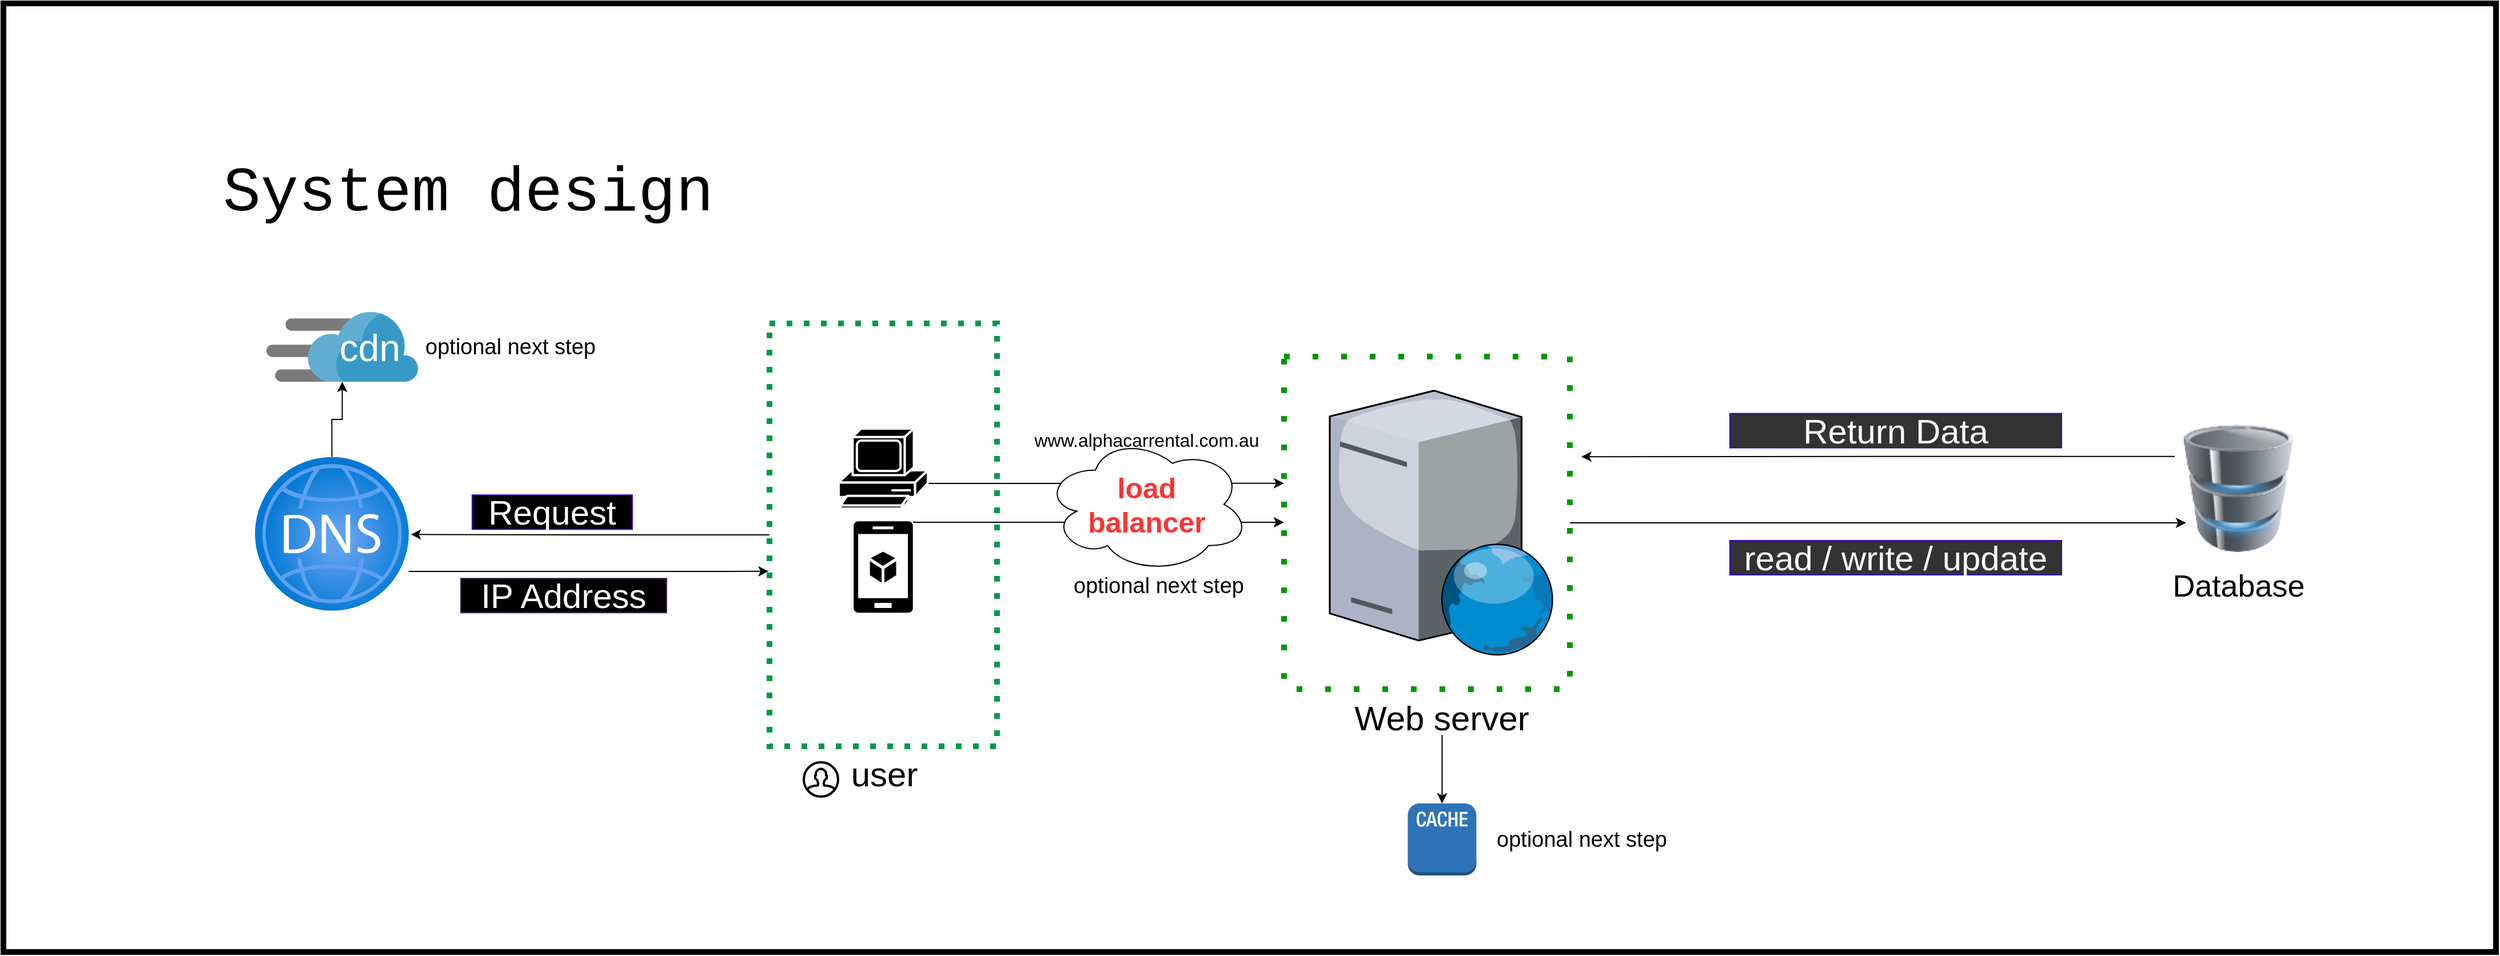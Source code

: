 <mxfile version="18.1.3" type="device"><diagram id="XJa1CVpKyvtFlV1CT3GK" name="Page-1"><mxGraphModel dx="4756" dy="1752" grid="1" gridSize="10" guides="1" tooltips="1" connect="1" arrows="1" fold="1" page="1" pageScale="1" pageWidth="850" pageHeight="1100" math="0" shadow="0"><root><mxCell id="0"/><mxCell id="1" parent="0"/><mxCell id="KTFOVP78mYXOed5WqCec-1" value="" style="rounded=0;whiteSpace=wrap;html=1;labelBackgroundColor=default;fontSize=33;fontColor=#000000;strokeColor=#000000;fillColor=#FFFFFF;strokeWidth=5;" vertex="1" parent="1"><mxGeometry x="-2520" y="870" width="2180" height="830" as="geometry"/></mxCell><mxCell id="KTFOVP78mYXOed5WqCec-2" style="edgeStyle=orthogonalEdgeStyle;rounded=0;orthogonalLoop=1;jettySize=auto;html=1;entryX=1.013;entryY=0.504;entryDx=0;entryDy=0;entryPerimeter=0;fontSize=16;" edge="1" parent="1" source="KTFOVP78mYXOed5WqCec-3" target="KTFOVP78mYXOed5WqCec-10"><mxGeometry relative="1" as="geometry"/></mxCell><mxCell id="KTFOVP78mYXOed5WqCec-3" value="&lt;font style=&quot;font-size: 30px;&quot;&gt;user&lt;/font&gt;" style="verticalLabelPosition=bottom;verticalAlign=top;html=1;shape=mxgraph.basic.rect;fillColor2=none;strokeWidth=5;size=20;indent=5;fillColor=none;strokeColor=#00994D;dashed=1;dashPattern=1 2;" vertex="1" parent="1"><mxGeometry x="-1850" y="1150" width="199" height="370" as="geometry"/></mxCell><mxCell id="KTFOVP78mYXOed5WqCec-4" style="edgeStyle=orthogonalEdgeStyle;rounded=0;orthogonalLoop=1;jettySize=auto;html=1;exitX=0;exitY=0.25;exitDx=0;exitDy=0;fontSize=30;" edge="1" parent="1" source="KTFOVP78mYXOed5WqCec-5"><mxGeometry relative="1" as="geometry"><mxPoint x="-1140.0" y="1266.576" as="targetPoint"/></mxGeometry></mxCell><mxCell id="KTFOVP78mYXOed5WqCec-5" value="" style="image;html=1;image=img/lib/clip_art/computers/Database_128x128.png" vertex="1" parent="1"><mxGeometry x="-621" y="1238.57" width="111.43" height="111.43" as="geometry"/></mxCell><mxCell id="KTFOVP78mYXOed5WqCec-6" style="edgeStyle=orthogonalEdgeStyle;rounded=0;orthogonalLoop=1;jettySize=auto;html=1;entryX=0;entryY=0.381;entryDx=0;entryDy=0;entryPerimeter=0;fontSize=33;fontColor=#000000;startArrow=none;startFill=0;" edge="1" parent="1" source="KTFOVP78mYXOed5WqCec-7" target="KTFOVP78mYXOed5WqCec-15"><mxGeometry relative="1" as="geometry"><Array as="points"><mxPoint x="-1610" y="1290"/><mxPoint x="-1610" y="1290"/></Array></mxGeometry></mxCell><mxCell id="KTFOVP78mYXOed5WqCec-7" value="" style="shape=mxgraph.cisco.computers_and_peripherals.pc;html=1;pointerEvents=1;dashed=0;fillColor=#000000;strokeColor=#ffffff;strokeWidth=2;verticalLabelPosition=bottom;verticalAlign=top;align=center;outlineConnect=0;" vertex="1" parent="1"><mxGeometry x="-1789.5" y="1241.95" width="78" height="70" as="geometry"/></mxCell><mxCell id="KTFOVP78mYXOed5WqCec-8" style="edgeStyle=orthogonalEdgeStyle;rounded=0;orthogonalLoop=1;jettySize=auto;html=1;entryX=-0.004;entryY=0.586;entryDx=0;entryDy=0;entryPerimeter=0;fontSize=16;" edge="1" parent="1" source="KTFOVP78mYXOed5WqCec-10" target="KTFOVP78mYXOed5WqCec-3"><mxGeometry relative="1" as="geometry"><Array as="points"><mxPoint x="-1890" y="1367"/><mxPoint x="-1890" y="1367"/></Array></mxGeometry></mxCell><mxCell id="KTFOVP78mYXOed5WqCec-9" style="edgeStyle=orthogonalEdgeStyle;rounded=0;orthogonalLoop=1;jettySize=auto;html=1;fontSize=33;fontColor=#000000;startArrow=none;startFill=0;" edge="1" parent="1" source="KTFOVP78mYXOed5WqCec-10" target="KTFOVP78mYXOed5WqCec-26"><mxGeometry relative="1" as="geometry"/></mxCell><mxCell id="KTFOVP78mYXOed5WqCec-10" value="" style="aspect=fixed;html=1;points=[];align=center;image;fontSize=12;image=img/lib/azure2/networking/DNS_Zones.svg;strokeColor=#000000;fillColor=#009900;" vertex="1" parent="1"><mxGeometry x="-2300" y="1266.88" width="134.5" height="134.5" as="geometry"/></mxCell><mxCell id="KTFOVP78mYXOed5WqCec-11" value="&lt;font size=&quot;1&quot; style=&quot;&quot;&gt;&lt;span style=&quot;font-size: 30px;&quot;&gt;Request&lt;/span&gt;&lt;/font&gt;" style="text;html=1;strokeColor=#3700CC;fillColor=#000000;align=center;verticalAlign=middle;whiteSpace=wrap;rounded=0;fontColor=#ffffff;fontStyle=0" vertex="1" parent="1"><mxGeometry x="-2110" y="1300.13" width="140" height="30" as="geometry"/></mxCell><mxCell id="KTFOVP78mYXOed5WqCec-12" value="&lt;span style=&quot;font-size: 30px;&quot;&gt;&lt;span&gt;IP Address&lt;/span&gt;&lt;/span&gt;" style="text;html=1;strokeColor=#432D57;fillColor=#000000;align=center;verticalAlign=middle;whiteSpace=wrap;rounded=0;fontColor=#ffffff;fontStyle=0" vertex="1" parent="1"><mxGeometry x="-2120" y="1373.13" width="180" height="30" as="geometry"/></mxCell><mxCell id="KTFOVP78mYXOed5WqCec-13" value="" style="verticalLabelPosition=bottom;sketch=0;aspect=fixed;html=1;verticalAlign=top;strokeColor=none;align=center;outlineConnect=0;shape=mxgraph.citrix.web_server;fontSize=30;fillColor=#E6E6E6;" vertex="1" parent="1"><mxGeometry x="-1360" y="1208.82" width="196.5" height="231.18" as="geometry"/></mxCell><mxCell id="KTFOVP78mYXOed5WqCec-14" style="edgeStyle=orthogonalEdgeStyle;rounded=0;orthogonalLoop=1;jettySize=auto;html=1;entryX=0.09;entryY=0.771;entryDx=0;entryDy=0;entryPerimeter=0;fontSize=30;" edge="1" parent="1" source="KTFOVP78mYXOed5WqCec-15" target="KTFOVP78mYXOed5WqCec-5"><mxGeometry relative="1" as="geometry"/></mxCell><mxCell id="KTFOVP78mYXOed5WqCec-15" value="" style="rounded=0;whiteSpace=wrap;html=1;fontSize=30;strokeColor=#009900;strokeWidth=5;fillColor=none;dashed=1;dashPattern=1 4;" vertex="1" parent="1"><mxGeometry x="-1400" y="1179" width="250" height="291" as="geometry"/></mxCell><mxCell id="KTFOVP78mYXOed5WqCec-16" style="edgeStyle=orthogonalEdgeStyle;rounded=0;orthogonalLoop=1;jettySize=auto;html=1;fontSize=33;fontColor=#000000;startArrow=none;startFill=0;" edge="1" parent="1" source="KTFOVP78mYXOed5WqCec-17" target="KTFOVP78mYXOed5WqCec-24"><mxGeometry relative="1" as="geometry"/></mxCell><mxCell id="KTFOVP78mYXOed5WqCec-17" value="&lt;font color=&quot;#000000&quot; size=&quot;1&quot; style=&quot;&quot;&gt;&lt;span style=&quot;font-size: 30px;&quot;&gt;Web server&lt;/span&gt;&lt;/font&gt;" style="text;html=1;strokeColor=none;fillColor=none;align=center;verticalAlign=middle;whiteSpace=wrap;rounded=0;fontColor=#ffffff;fontStyle=0" vertex="1" parent="1"><mxGeometry x="-1406.75" y="1480" width="290" height="30" as="geometry"/></mxCell><mxCell id="KTFOVP78mYXOed5WqCec-18" value="" style="html=1;verticalLabelPosition=bottom;align=center;labelBackgroundColor=#ffffff;verticalAlign=top;strokeWidth=2;strokeColor=#000000;shadow=0;dashed=0;shape=mxgraph.ios7.icons.user;fontSize=30;fillColor=none;" vertex="1" parent="1"><mxGeometry x="-1820" y="1534" width="30" height="30" as="geometry"/></mxCell><mxCell id="KTFOVP78mYXOed5WqCec-19" value="&lt;font size=&quot;1&quot; style=&quot;&quot;&gt;&lt;span style=&quot;font-size: 30px;&quot;&gt;read / write / update&lt;/span&gt;&lt;/font&gt;" style="text;html=1;strokeColor=#3700CC;fillColor=#333333;align=center;verticalAlign=middle;whiteSpace=wrap;rounded=0;fontColor=#ffffff;fontStyle=0" vertex="1" parent="1"><mxGeometry x="-1010" y="1340" width="290" height="30" as="geometry"/></mxCell><mxCell id="KTFOVP78mYXOed5WqCec-20" value="&lt;font size=&quot;1&quot; style=&quot;&quot;&gt;&lt;span style=&quot;font-size: 30px;&quot;&gt;Return Data&lt;/span&gt;&lt;/font&gt;" style="text;html=1;strokeColor=#3700CC;fillColor=#333333;align=center;verticalAlign=middle;whiteSpace=wrap;rounded=0;fontColor=#ffffff;fontStyle=0" vertex="1" parent="1"><mxGeometry x="-1010" y="1228.82" width="290" height="30" as="geometry"/></mxCell><mxCell id="KTFOVP78mYXOed5WqCec-21" style="edgeStyle=orthogonalEdgeStyle;rounded=0;orthogonalLoop=1;jettySize=auto;html=1;fontSize=33;fontColor=#000000;startArrow=none;startFill=0;" edge="1" parent="1" source="KTFOVP78mYXOed5WqCec-22" target="KTFOVP78mYXOed5WqCec-15"><mxGeometry relative="1" as="geometry"><Array as="points"><mxPoint x="-1620" y="1324"/><mxPoint x="-1620" y="1324"/></Array></mxGeometry></mxCell><mxCell id="KTFOVP78mYXOed5WqCec-22" value="" style="verticalLabelPosition=bottom;html=1;verticalAlign=top;align=center;strokeColor=none;fillColor=#000000;shape=mxgraph.azure.mobile_services;pointerEvents=1;dashed=1;dashPattern=1 2;fontSize=30;" vertex="1" parent="1"><mxGeometry x="-1776.5" y="1323.13" width="52" height="80" as="geometry"/></mxCell><mxCell id="KTFOVP78mYXOed5WqCec-23" value="&lt;font style=&quot;font-size: 27px;&quot;&gt;Database&lt;/font&gt;" style="text;html=1;strokeColor=none;fillColor=none;align=center;verticalAlign=middle;whiteSpace=wrap;rounded=0;fontColor=#000000;" vertex="1" parent="1"><mxGeometry x="-595.28" y="1365" width="60" height="30" as="geometry"/></mxCell><mxCell id="KTFOVP78mYXOed5WqCec-24" value="" style="outlineConnect=0;dashed=0;verticalLabelPosition=bottom;verticalAlign=top;align=center;html=1;shape=mxgraph.aws3.cache_node;fillColor=#2E73B8;gradientColor=none;fontSize=27;fontColor=#000000;strokeColor=#00994D;" vertex="1" parent="1"><mxGeometry x="-1291.75" y="1570" width="60" height="63" as="geometry"/></mxCell><mxCell id="KTFOVP78mYXOed5WqCec-25" value="&lt;div style=&quot;font-family: Consolas, &amp;quot;Courier New&amp;quot;, monospace; font-weight: normal; font-size: 55px; line-height: 19px;&quot;&gt;&lt;div style=&quot;font-size: 55px;&quot;&gt;&lt;span style=&quot;font-size: 55px;&quot;&gt;System design&lt;/span&gt;&lt;/div&gt;&lt;/div&gt;" style="text;whiteSpace=wrap;html=1;fontSize=55;fontColor=#000000;fillColor=none;labelBackgroundColor=default;" vertex="1" parent="1"><mxGeometry x="-2330" y="1020" width="540" height="30" as="geometry"/></mxCell><mxCell id="KTFOVP78mYXOed5WqCec-26" value="" style="sketch=0;aspect=fixed;html=1;points=[];align=center;image;fontSize=12;image=img/lib/mscae/Content_Delivery_Network.svg;labelBackgroundColor=default;fontColor=#000000;strokeColor=#00994D;fillColor=none;" vertex="1" parent="1"><mxGeometry x="-2290" y="1140" width="132.61" height="61" as="geometry"/></mxCell><mxCell id="KTFOVP78mYXOed5WqCec-27" value="load &lt;br style=&quot;font-size: 25px;&quot;&gt;balancer" style="ellipse;shape=cloud;whiteSpace=wrap;html=1;fontSize=25;fontStyle=1;fontColor=#FF3333;" vertex="1" parent="1"><mxGeometry x="-1610" y="1248.36" width="180" height="120" as="geometry"/></mxCell><mxCell id="KTFOVP78mYXOed5WqCec-28" value="cdn" style="text;html=1;align=center;verticalAlign=middle;resizable=0;points=[];autosize=1;strokeColor=none;fillColor=none;fontSize=33;fontColor=#FFFFFF;" vertex="1" parent="1"><mxGeometry x="-2235.5" y="1145.5" width="70" height="50" as="geometry"/></mxCell><mxCell id="KTFOVP78mYXOed5WqCec-29" value="www.alphacarrental.com.au" style="text;html=1;strokeColor=none;fillColor=none;align=center;verticalAlign=middle;whiteSpace=wrap;rounded=0;fontSize=16;" vertex="1" parent="1"><mxGeometry x="-1550" y="1236.88" width="60" height="30" as="geometry"/></mxCell><mxCell id="KTFOVP78mYXOed5WqCec-30" value="optional next step" style="text;html=1;align=center;verticalAlign=middle;resizable=0;points=[];autosize=1;strokeColor=none;fillColor=none;fontSize=19;" vertex="1" parent="1"><mxGeometry x="-2157.39" y="1155.5" width="160" height="30" as="geometry"/></mxCell><mxCell id="KTFOVP78mYXOed5WqCec-31" value="optional next step" style="text;html=1;align=center;verticalAlign=middle;resizable=0;points=[];autosize=1;strokeColor=none;fillColor=none;fontSize=19;" vertex="1" parent="1"><mxGeometry x="-1220" y="1586.5" width="160" height="30" as="geometry"/></mxCell><mxCell id="KTFOVP78mYXOed5WqCec-32" value="optional next step" style="text;html=1;align=center;verticalAlign=middle;resizable=0;points=[];autosize=1;strokeColor=none;fillColor=none;fontSize=19;" vertex="1" parent="1"><mxGeometry x="-1590" y="1365" width="160" height="30" as="geometry"/></mxCell></root></mxGraphModel></diagram></mxfile>